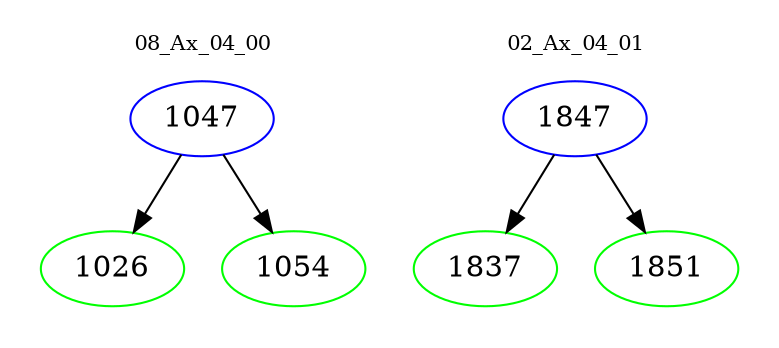 digraph{
subgraph cluster_0 {
color = white
label = "08_Ax_04_00";
fontsize=10;
T0_1047 [label="1047", color="blue"]
T0_1047 -> T0_1026 [color="black"]
T0_1026 [label="1026", color="green"]
T0_1047 -> T0_1054 [color="black"]
T0_1054 [label="1054", color="green"]
}
subgraph cluster_1 {
color = white
label = "02_Ax_04_01";
fontsize=10;
T1_1847 [label="1847", color="blue"]
T1_1847 -> T1_1837 [color="black"]
T1_1837 [label="1837", color="green"]
T1_1847 -> T1_1851 [color="black"]
T1_1851 [label="1851", color="green"]
}
}
